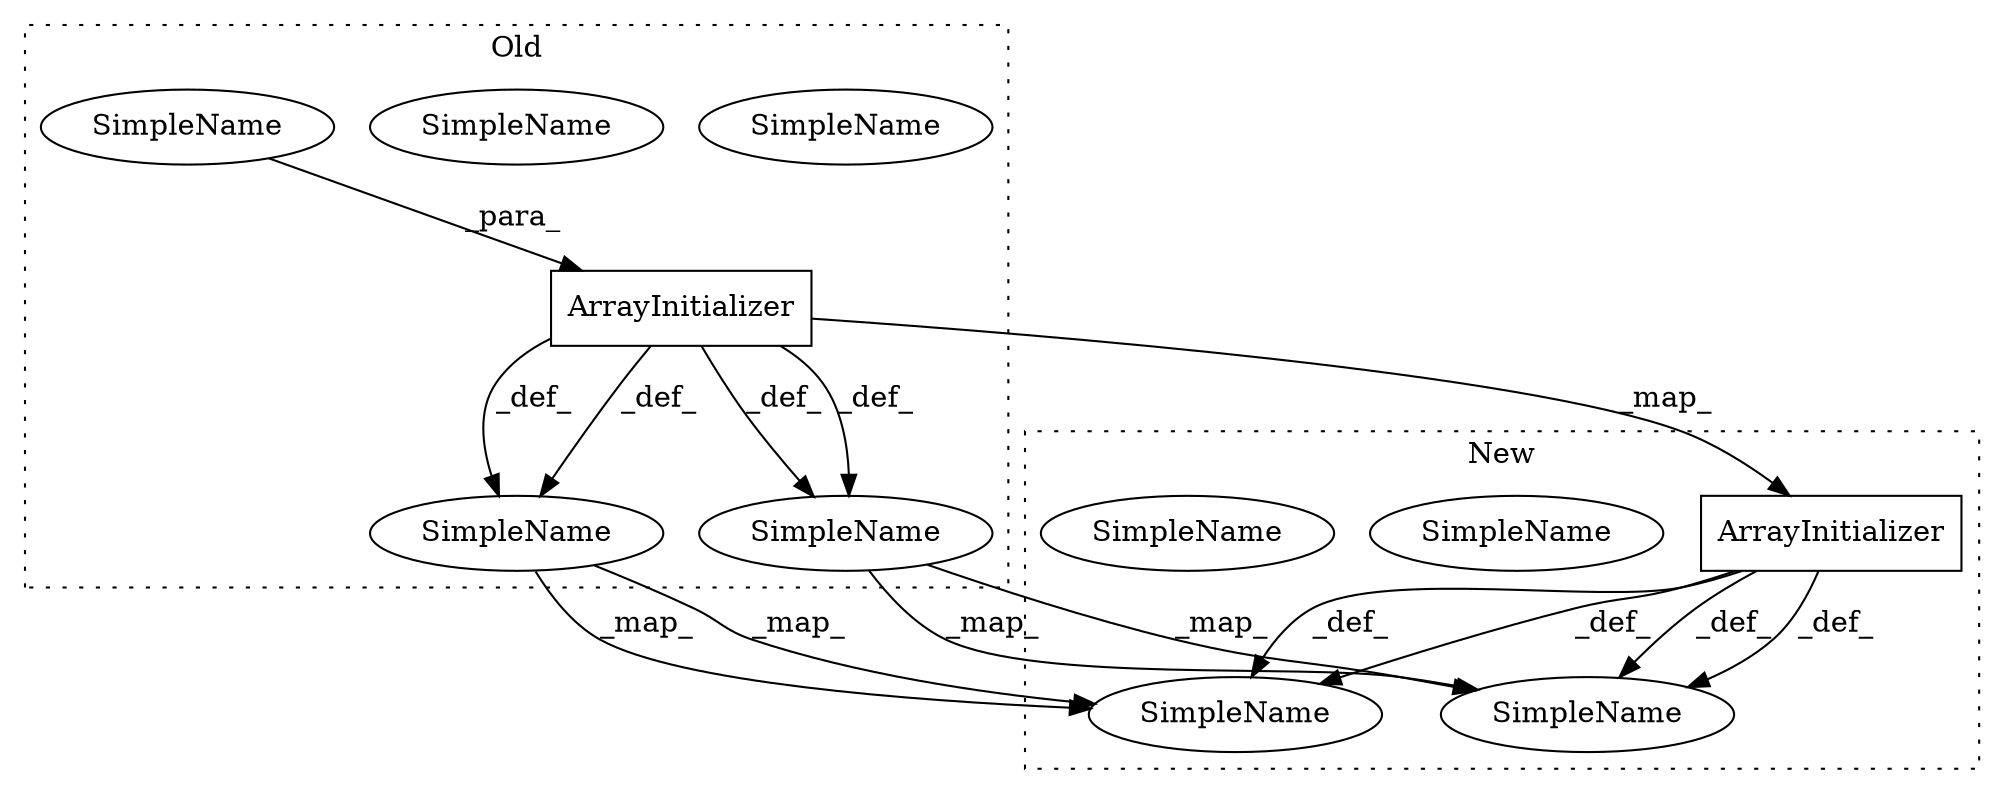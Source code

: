 digraph G {
subgraph cluster0 {
2 [label="ArrayInitializer" a="4" s="1883,1935" l="1,1" shape="box"];
5 [label="SimpleName" a="42" s="2459" l="19" shape="ellipse"];
6 [label="SimpleName" a="42" s="2459" l="19" shape="ellipse"];
7 [label="SimpleName" a="42" s="1943" l="12" shape="ellipse"];
9 [label="SimpleName" a="42" s="1943" l="12" shape="ellipse"];
10 [label="SimpleName" a="42" s="" l="" shape="ellipse"];
label = "Old";
style="dotted";
}
subgraph cluster1 {
1 [label="ArrayInitializer" a="4" s="1979,2031" l="1,1" shape="box"];
3 [label="SimpleName" a="42" s="2555" l="19" shape="ellipse"];
4 [label="SimpleName" a="42" s="2555" l="19" shape="ellipse"];
8 [label="SimpleName" a="42" s="2039" l="12" shape="ellipse"];
11 [label="SimpleName" a="42" s="2039" l="12" shape="ellipse"];
label = "New";
style="dotted";
}
1 -> 11 [label="_def_"];
1 -> 11 [label="_def_"];
1 -> 3 [label="_def_"];
1 -> 3 [label="_def_"];
2 -> 6 [label="_def_"];
2 -> 6 [label="_def_"];
2 -> 9 [label="_def_"];
2 -> 9 [label="_def_"];
2 -> 1 [label="_map_"];
6 -> 3 [label="_map_"];
6 -> 3 [label="_map_"];
9 -> 11 [label="_map_"];
9 -> 11 [label="_map_"];
10 -> 2 [label="_para_"];
}